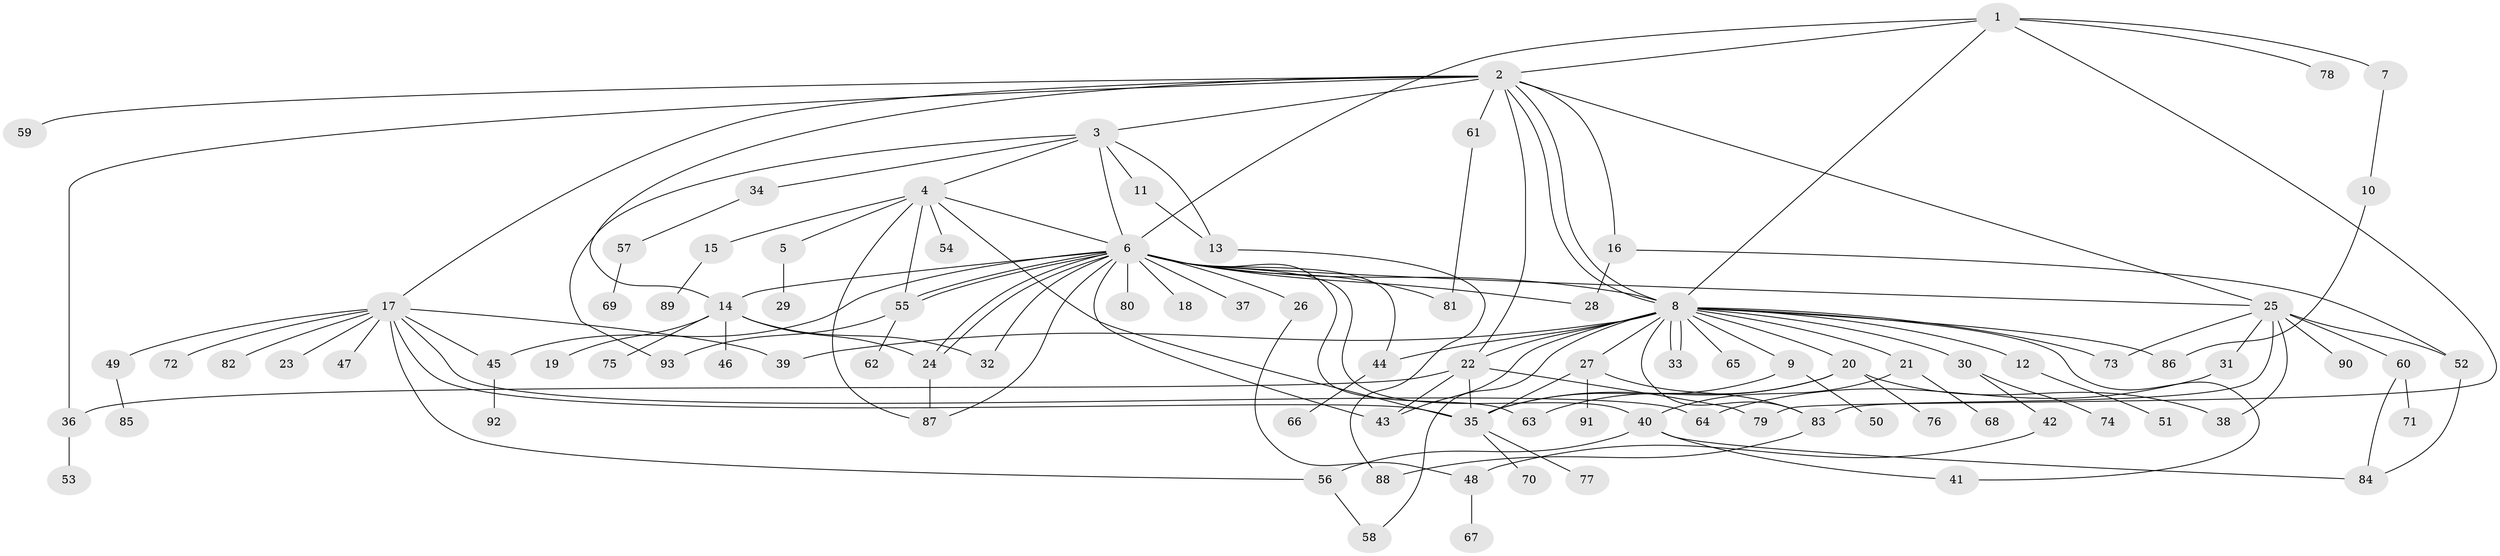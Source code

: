 // Generated by graph-tools (version 1.1) at 2025/49/03/09/25 03:49:58]
// undirected, 93 vertices, 140 edges
graph export_dot {
graph [start="1"]
  node [color=gray90,style=filled];
  1;
  2;
  3;
  4;
  5;
  6;
  7;
  8;
  9;
  10;
  11;
  12;
  13;
  14;
  15;
  16;
  17;
  18;
  19;
  20;
  21;
  22;
  23;
  24;
  25;
  26;
  27;
  28;
  29;
  30;
  31;
  32;
  33;
  34;
  35;
  36;
  37;
  38;
  39;
  40;
  41;
  42;
  43;
  44;
  45;
  46;
  47;
  48;
  49;
  50;
  51;
  52;
  53;
  54;
  55;
  56;
  57;
  58;
  59;
  60;
  61;
  62;
  63;
  64;
  65;
  66;
  67;
  68;
  69;
  70;
  71;
  72;
  73;
  74;
  75;
  76;
  77;
  78;
  79;
  80;
  81;
  82;
  83;
  84;
  85;
  86;
  87;
  88;
  89;
  90;
  91;
  92;
  93;
  1 -- 2;
  1 -- 6;
  1 -- 7;
  1 -- 8;
  1 -- 78;
  1 -- 79;
  2 -- 3;
  2 -- 8;
  2 -- 8;
  2 -- 14;
  2 -- 16;
  2 -- 17;
  2 -- 22;
  2 -- 25;
  2 -- 36;
  2 -- 59;
  2 -- 61;
  3 -- 4;
  3 -- 6;
  3 -- 11;
  3 -- 13;
  3 -- 34;
  3 -- 93;
  4 -- 5;
  4 -- 6;
  4 -- 15;
  4 -- 35;
  4 -- 54;
  4 -- 55;
  4 -- 87;
  5 -- 29;
  6 -- 8;
  6 -- 14;
  6 -- 18;
  6 -- 24;
  6 -- 24;
  6 -- 25;
  6 -- 26;
  6 -- 28;
  6 -- 32;
  6 -- 37;
  6 -- 40;
  6 -- 43;
  6 -- 44;
  6 -- 45;
  6 -- 55;
  6 -- 55;
  6 -- 63;
  6 -- 80;
  6 -- 81;
  6 -- 87;
  7 -- 10;
  8 -- 9;
  8 -- 12;
  8 -- 20;
  8 -- 21;
  8 -- 22;
  8 -- 27;
  8 -- 30;
  8 -- 33;
  8 -- 33;
  8 -- 39;
  8 -- 41;
  8 -- 43;
  8 -- 44;
  8 -- 58;
  8 -- 65;
  8 -- 73;
  8 -- 83;
  8 -- 86;
  9 -- 35;
  9 -- 50;
  10 -- 86;
  11 -- 13;
  12 -- 51;
  13 -- 88;
  14 -- 19;
  14 -- 24;
  14 -- 32;
  14 -- 46;
  14 -- 75;
  15 -- 89;
  16 -- 28;
  16 -- 52;
  17 -- 23;
  17 -- 35;
  17 -- 39;
  17 -- 45;
  17 -- 47;
  17 -- 49;
  17 -- 56;
  17 -- 64;
  17 -- 72;
  17 -- 82;
  20 -- 35;
  20 -- 38;
  20 -- 63;
  20 -- 76;
  21 -- 40;
  21 -- 68;
  22 -- 35;
  22 -- 36;
  22 -- 43;
  22 -- 79;
  24 -- 87;
  25 -- 31;
  25 -- 38;
  25 -- 52;
  25 -- 60;
  25 -- 73;
  25 -- 83;
  25 -- 90;
  26 -- 48;
  27 -- 35;
  27 -- 83;
  27 -- 91;
  30 -- 42;
  30 -- 74;
  31 -- 64;
  34 -- 57;
  35 -- 70;
  35 -- 77;
  36 -- 53;
  40 -- 41;
  40 -- 56;
  40 -- 84;
  42 -- 48;
  44 -- 66;
  45 -- 92;
  48 -- 67;
  49 -- 85;
  52 -- 84;
  55 -- 62;
  55 -- 93;
  56 -- 58;
  57 -- 69;
  60 -- 71;
  60 -- 84;
  61 -- 81;
  83 -- 88;
}
